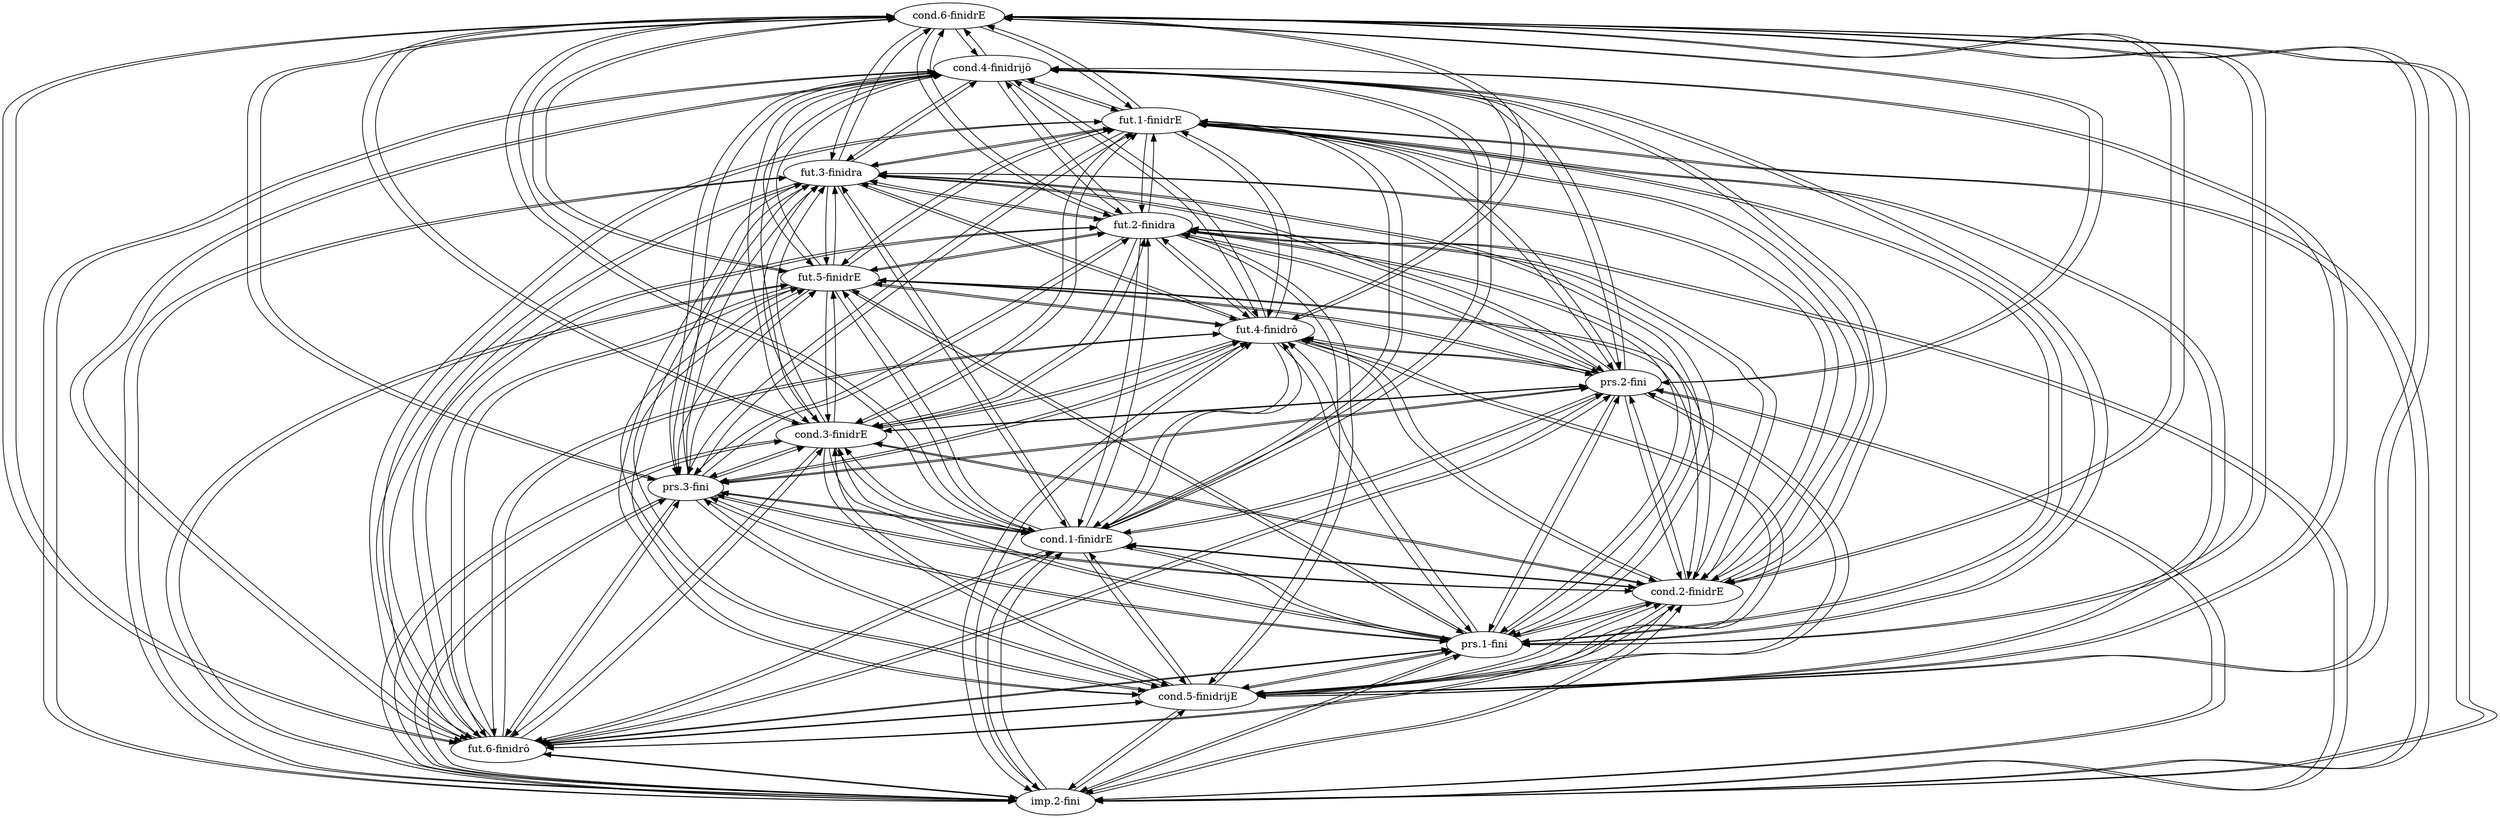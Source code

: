 strict digraph G {
"cond.6-finidrE" [weight="0.04"];
"cond.4-finidrijô" [weight="0.05"];
"imp.2-fini" [weight="0.28"];
"fut.6-finidrô" [weight="0.04"];
"cond.5-finidrijE" [weight="0.05"];
"prs.1-fini" [weight="0.28"];
"cond.2-finidrE" [weight="0.04"];
"cond.1-finidrE" [weight="0.04"];
"prs.3-fini" [weight="0.46"];
"cond.3-finidrE" [weight="0.04"];
"prs.2-fini" [weight="0.46"];
"fut.4-finidrô" [weight="0.04"];
"fut.5-finidrE" [weight="0.04"];
"fut.2-finidra" [weight="0.04"];
"fut.3-finidra" [weight="0.04"];
"fut.1-finidrE" [weight="0.04"];
"cond.6-finidrE" -> "cond.4-finidrijô"  [weight="1.0"];
"cond.6-finidrE" -> "imp.2-fini"  [weight="1.0"];
"cond.6-finidrE" -> "fut.1-finidrE"  [weight="1.0"];
"cond.6-finidrE" -> "fut.6-finidrô"  [weight="1.0"];
"cond.6-finidrE" -> "cond.5-finidrijE"  [weight="1.0"];
"cond.6-finidrE" -> "prs.1-fini"  [weight="1.0"];
"cond.6-finidrE" -> "cond.2-finidrE"  [weight="1.0"];
"cond.6-finidrE" -> "cond.1-finidrE"  [weight="1.0"];
"cond.6-finidrE" -> "prs.3-fini"  [weight="1.0"];
"cond.6-finidrE" -> "prs.2-fini"  [weight="1.0"];
"cond.6-finidrE" -> "fut.4-finidrô"  [weight="1.0"];
"cond.6-finidrE" -> "fut.5-finidrE"  [weight="1.0"];
"cond.6-finidrE" -> "fut.2-finidra"  [weight="1.0"];
"cond.6-finidrE" -> "fut.3-finidra"  [weight="1.0"];
"cond.6-finidrE" -> "cond.3-finidrE"  [weight="1.0"];
"cond.4-finidrijô" -> "cond.6-finidrE"  [weight="1.0"];
"cond.4-finidrijô" -> "imp.2-fini"  [weight="1.0"];
"cond.4-finidrijô" -> "fut.1-finidrE"  [weight="1.0"];
"cond.4-finidrijô" -> "fut.6-finidrô"  [weight="1.0"];
"cond.4-finidrijô" -> "cond.5-finidrijE"  [weight="1.0"];
"cond.4-finidrijô" -> "prs.1-fini"  [weight="1.0"];
"cond.4-finidrijô" -> "cond.2-finidrE"  [weight="1.0"];
"cond.4-finidrijô" -> "cond.1-finidrE"  [weight="1.0"];
"cond.4-finidrijô" -> "prs.3-fini"  [weight="1.0"];
"cond.4-finidrijô" -> "prs.2-fini"  [weight="1.0"];
"cond.4-finidrijô" -> "fut.4-finidrô"  [weight="1.0"];
"cond.4-finidrijô" -> "fut.5-finidrE"  [weight="1.0"];
"cond.4-finidrijô" -> "fut.2-finidra"  [weight="1.0"];
"cond.4-finidrijô" -> "fut.3-finidra"  [weight="1.0"];
"cond.4-finidrijô" -> "cond.3-finidrE"  [weight="1.0"];
"imp.2-fini" -> "cond.6-finidrE"  [weight="0.02"];
"imp.2-fini" -> "cond.4-finidrijô"  [weight="0.02"];
"imp.2-fini" -> "fut.1-finidrE"  [weight="0.02"];
"imp.2-fini" -> "fut.6-finidrô"  [weight="0.02"];
"imp.2-fini" -> "cond.5-finidrijE"  [weight="0.02"];
"imp.2-fini" -> "prs.1-fini"  [weight="1.0"];
"imp.2-fini" -> "cond.2-finidrE"  [weight="0.02"];
"imp.2-fini" -> "cond.1-finidrE"  [weight="0.02"];
"imp.2-fini" -> "prs.3-fini"  [weight="1.0"];
"imp.2-fini" -> "prs.2-fini"  [weight="1.0"];
"imp.2-fini" -> "fut.4-finidrô"  [weight="0.02"];
"imp.2-fini" -> "fut.5-finidrE"  [weight="0.02"];
"imp.2-fini" -> "fut.2-finidra"  [weight="0.02"];
"imp.2-fini" -> "fut.3-finidra"  [weight="0.02"];
"imp.2-fini" -> "cond.3-finidrE"  [weight="0.02"];
"fut.1-finidrE" -> "cond.6-finidrE"  [weight="1.0"];
"fut.1-finidrE" -> "cond.4-finidrijô"  [weight="1.0"];
"fut.1-finidrE" -> "imp.2-fini"  [weight="1.0"];
"fut.1-finidrE" -> "fut.6-finidrô"  [weight="1.0"];
"fut.1-finidrE" -> "cond.5-finidrijE"  [weight="1.0"];
"fut.1-finidrE" -> "prs.1-fini"  [weight="1.0"];
"fut.1-finidrE" -> "cond.2-finidrE"  [weight="1.0"];
"fut.1-finidrE" -> "cond.1-finidrE"  [weight="1.0"];
"fut.1-finidrE" -> "prs.3-fini"  [weight="1.0"];
"fut.1-finidrE" -> "prs.2-fini"  [weight="1.0"];
"fut.1-finidrE" -> "fut.4-finidrô"  [weight="1.0"];
"fut.1-finidrE" -> "fut.5-finidrE"  [weight="1.0"];
"fut.1-finidrE" -> "fut.2-finidra"  [weight="1.0"];
"fut.1-finidrE" -> "fut.3-finidra"  [weight="1.0"];
"fut.1-finidrE" -> "cond.3-finidrE"  [weight="1.0"];
"fut.6-finidrô" -> "cond.6-finidrE"  [weight="1.0"];
"fut.6-finidrô" -> "cond.4-finidrijô"  [weight="1.0"];
"fut.6-finidrô" -> "imp.2-fini"  [weight="1.0"];
"fut.6-finidrô" -> "fut.1-finidrE"  [weight="1.0"];
"fut.6-finidrô" -> "cond.5-finidrijE"  [weight="1.0"];
"fut.6-finidrô" -> "prs.1-fini"  [weight="1.0"];
"fut.6-finidrô" -> "cond.2-finidrE"  [weight="1.0"];
"fut.6-finidrô" -> "cond.1-finidrE"  [weight="1.0"];
"fut.6-finidrô" -> "prs.3-fini"  [weight="1.0"];
"fut.6-finidrô" -> "prs.2-fini"  [weight="1.0"];
"fut.6-finidrô" -> "fut.4-finidrô"  [weight="1.0"];
"fut.6-finidrô" -> "fut.5-finidrE"  [weight="1.0"];
"fut.6-finidrô" -> "fut.2-finidra"  [weight="1.0"];
"fut.6-finidrô" -> "fut.3-finidra"  [weight="1.0"];
"fut.6-finidrô" -> "cond.3-finidrE"  [weight="1.0"];
"cond.5-finidrijE" -> "cond.6-finidrE"  [weight="1.0"];
"cond.5-finidrijE" -> "cond.4-finidrijô"  [weight="1.0"];
"cond.5-finidrijE" -> "imp.2-fini"  [weight="1.0"];
"cond.5-finidrijE" -> "fut.1-finidrE"  [weight="1.0"];
"cond.5-finidrijE" -> "fut.6-finidrô"  [weight="1.0"];
"cond.5-finidrijE" -> "prs.1-fini"  [weight="1.0"];
"cond.5-finidrijE" -> "cond.2-finidrE"  [weight="1.0"];
"cond.5-finidrijE" -> "cond.1-finidrE"  [weight="1.0"];
"cond.5-finidrijE" -> "prs.3-fini"  [weight="1.0"];
"cond.5-finidrijE" -> "prs.2-fini"  [weight="1.0"];
"cond.5-finidrijE" -> "fut.4-finidrô"  [weight="1.0"];
"cond.5-finidrijE" -> "fut.5-finidrE"  [weight="1.0"];
"cond.5-finidrijE" -> "fut.2-finidra"  [weight="1.0"];
"cond.5-finidrijE" -> "fut.3-finidra"  [weight="1.0"];
"cond.5-finidrijE" -> "cond.3-finidrE"  [weight="1.0"];
"prs.1-fini" -> "cond.6-finidrE"  [weight="0.02"];
"prs.1-fini" -> "cond.4-finidrijô"  [weight="0.02"];
"prs.1-fini" -> "imp.2-fini"  [weight="1.0"];
"prs.1-fini" -> "fut.1-finidrE"  [weight="0.02"];
"prs.1-fini" -> "fut.6-finidrô"  [weight="0.02"];
"prs.1-fini" -> "cond.5-finidrijE"  [weight="0.02"];
"prs.1-fini" -> "cond.2-finidrE"  [weight="0.02"];
"prs.1-fini" -> "cond.1-finidrE"  [weight="0.02"];
"prs.1-fini" -> "prs.3-fini"  [weight="1.0"];
"prs.1-fini" -> "prs.2-fini"  [weight="1.0"];
"prs.1-fini" -> "fut.4-finidrô"  [weight="0.02"];
"prs.1-fini" -> "fut.5-finidrE"  [weight="0.02"];
"prs.1-fini" -> "fut.2-finidra"  [weight="0.02"];
"prs.1-fini" -> "fut.3-finidra"  [weight="0.02"];
"prs.1-fini" -> "cond.3-finidrE"  [weight="0.02"];
"cond.2-finidrE" -> "cond.6-finidrE"  [weight="1.0"];
"cond.2-finidrE" -> "cond.4-finidrijô"  [weight="1.0"];
"cond.2-finidrE" -> "imp.2-fini"  [weight="1.0"];
"cond.2-finidrE" -> "fut.1-finidrE"  [weight="1.0"];
"cond.2-finidrE" -> "fut.6-finidrô"  [weight="1.0"];
"cond.2-finidrE" -> "cond.5-finidrijE"  [weight="1.0"];
"cond.2-finidrE" -> "prs.1-fini"  [weight="1.0"];
"cond.2-finidrE" -> "cond.1-finidrE"  [weight="1.0"];
"cond.2-finidrE" -> "prs.3-fini"  [weight="1.0"];
"cond.2-finidrE" -> "prs.2-fini"  [weight="1.0"];
"cond.2-finidrE" -> "fut.4-finidrô"  [weight="1.0"];
"cond.2-finidrE" -> "fut.5-finidrE"  [weight="1.0"];
"cond.2-finidrE" -> "fut.2-finidra"  [weight="1.0"];
"cond.2-finidrE" -> "fut.3-finidra"  [weight="1.0"];
"cond.2-finidrE" -> "cond.3-finidrE"  [weight="1.0"];
"cond.1-finidrE" -> "cond.6-finidrE"  [weight="1.0"];
"cond.1-finidrE" -> "cond.4-finidrijô"  [weight="1.0"];
"cond.1-finidrE" -> "imp.2-fini"  [weight="1.0"];
"cond.1-finidrE" -> "fut.1-finidrE"  [weight="1.0"];
"cond.1-finidrE" -> "fut.6-finidrô"  [weight="1.0"];
"cond.1-finidrE" -> "cond.5-finidrijE"  [weight="1.0"];
"cond.1-finidrE" -> "prs.1-fini"  [weight="1.0"];
"cond.1-finidrE" -> "cond.2-finidrE"  [weight="1.0"];
"cond.1-finidrE" -> "prs.3-fini"  [weight="1.0"];
"cond.1-finidrE" -> "prs.2-fini"  [weight="1.0"];
"cond.1-finidrE" -> "fut.4-finidrô"  [weight="1.0"];
"cond.1-finidrE" -> "fut.5-finidrE"  [weight="1.0"];
"cond.1-finidrE" -> "fut.2-finidra"  [weight="1.0"];
"cond.1-finidrE" -> "fut.3-finidra"  [weight="1.0"];
"cond.1-finidrE" -> "cond.3-finidrE"  [weight="1.0"];
"prs.3-fini" -> "cond.6-finidrE"  [weight="0.02"];
"prs.3-fini" -> "cond.4-finidrijô"  [weight="0.02"];
"prs.3-fini" -> "imp.2-fini"  [weight="1.0"];
"prs.3-fini" -> "fut.1-finidrE"  [weight="0.02"];
"prs.3-fini" -> "fut.6-finidrô"  [weight="0.02"];
"prs.3-fini" -> "cond.5-finidrijE"  [weight="0.02"];
"prs.3-fini" -> "prs.1-fini"  [weight="1.0"];
"prs.3-fini" -> "cond.2-finidrE"  [weight="0.02"];
"prs.3-fini" -> "cond.1-finidrE"  [weight="0.02"];
"prs.3-fini" -> "prs.2-fini"  [weight="1.0"];
"prs.3-fini" -> "fut.4-finidrô"  [weight="0.02"];
"prs.3-fini" -> "fut.5-finidrE"  [weight="0.02"];
"prs.3-fini" -> "fut.2-finidra"  [weight="0.02"];
"prs.3-fini" -> "fut.3-finidra"  [weight="0.02"];
"prs.3-fini" -> "cond.3-finidrE"  [weight="0.02"];
"prs.2-fini" -> "cond.6-finidrE"  [weight="0.02"];
"prs.2-fini" -> "cond.4-finidrijô"  [weight="0.02"];
"prs.2-fini" -> "imp.2-fini"  [weight="1.0"];
"prs.2-fini" -> "fut.1-finidrE"  [weight="0.02"];
"prs.2-fini" -> "fut.6-finidrô"  [weight="0.02"];
"prs.2-fini" -> "cond.5-finidrijE"  [weight="0.02"];
"prs.2-fini" -> "prs.1-fini"  [weight="1.0"];
"prs.2-fini" -> "cond.2-finidrE"  [weight="0.02"];
"prs.2-fini" -> "cond.1-finidrE"  [weight="0.02"];
"prs.2-fini" -> "prs.3-fini"  [weight="1.0"];
"prs.2-fini" -> "fut.4-finidrô"  [weight="0.02"];
"prs.2-fini" -> "fut.5-finidrE"  [weight="0.02"];
"prs.2-fini" -> "fut.2-finidra"  [weight="0.02"];
"prs.2-fini" -> "fut.3-finidra"  [weight="0.02"];
"prs.2-fini" -> "cond.3-finidrE"  [weight="0.02"];
"fut.4-finidrô" -> "cond.6-finidrE"  [weight="1.0"];
"fut.4-finidrô" -> "cond.4-finidrijô"  [weight="1.0"];
"fut.4-finidrô" -> "imp.2-fini"  [weight="1.0"];
"fut.4-finidrô" -> "fut.1-finidrE"  [weight="1.0"];
"fut.4-finidrô" -> "fut.6-finidrô"  [weight="1.0"];
"fut.4-finidrô" -> "cond.5-finidrijE"  [weight="1.0"];
"fut.4-finidrô" -> "prs.1-fini"  [weight="1.0"];
"fut.4-finidrô" -> "cond.2-finidrE"  [weight="1.0"];
"fut.4-finidrô" -> "cond.1-finidrE"  [weight="1.0"];
"fut.4-finidrô" -> "prs.3-fini"  [weight="1.0"];
"fut.4-finidrô" -> "prs.2-fini"  [weight="1.0"];
"fut.4-finidrô" -> "fut.5-finidrE"  [weight="1.0"];
"fut.4-finidrô" -> "fut.2-finidra"  [weight="1.0"];
"fut.4-finidrô" -> "fut.3-finidra"  [weight="1.0"];
"fut.4-finidrô" -> "cond.3-finidrE"  [weight="1.0"];
"fut.5-finidrE" -> "cond.6-finidrE"  [weight="1.0"];
"fut.5-finidrE" -> "cond.4-finidrijô"  [weight="1.0"];
"fut.5-finidrE" -> "imp.2-fini"  [weight="1.0"];
"fut.5-finidrE" -> "fut.6-finidrô"  [weight="1.0"];
"fut.5-finidrE" -> "cond.5-finidrijE"  [weight="1.0"];
"fut.5-finidrE" -> "prs.1-fini"  [weight="1.0"];
"fut.5-finidrE" -> "cond.2-finidrE"  [weight="1.0"];
"fut.5-finidrE" -> "cond.1-finidrE"  [weight="1.0"];
"fut.5-finidrE" -> "prs.3-fini"  [weight="1.0"];
"fut.5-finidrE" -> "prs.2-fini"  [weight="1.0"];
"fut.5-finidrE" -> "fut.4-finidrô"  [weight="1.0"];
"fut.5-finidrE" -> "fut.1-finidrE"  [weight="1.0"];
"fut.5-finidrE" -> "fut.2-finidra"  [weight="1.0"];
"fut.5-finidrE" -> "fut.3-finidra"  [weight="1.0"];
"fut.5-finidrE" -> "cond.3-finidrE"  [weight="1.0"];
"fut.2-finidra" -> "cond.6-finidrE"  [weight="1.0"];
"fut.2-finidra" -> "cond.4-finidrijô"  [weight="1.0"];
"fut.2-finidra" -> "imp.2-fini"  [weight="1.0"];
"fut.2-finidra" -> "fut.1-finidrE"  [weight="1.0"];
"fut.2-finidra" -> "fut.6-finidrô"  [weight="1.0"];
"fut.2-finidra" -> "cond.5-finidrijE"  [weight="1.0"];
"fut.2-finidra" -> "prs.1-fini"  [weight="1.0"];
"fut.2-finidra" -> "cond.2-finidrE"  [weight="1.0"];
"fut.2-finidra" -> "cond.1-finidrE"  [weight="1.0"];
"fut.2-finidra" -> "prs.3-fini"  [weight="1.0"];
"fut.2-finidra" -> "prs.2-fini"  [weight="1.0"];
"fut.2-finidra" -> "fut.4-finidrô"  [weight="1.0"];
"fut.2-finidra" -> "fut.5-finidrE"  [weight="1.0"];
"fut.2-finidra" -> "fut.3-finidra"  [weight="1.0"];
"fut.2-finidra" -> "cond.3-finidrE"  [weight="1.0"];
"fut.3-finidra" -> "cond.6-finidrE"  [weight="1.0"];
"fut.3-finidra" -> "cond.4-finidrijô"  [weight="1.0"];
"fut.3-finidra" -> "imp.2-fini"  [weight="1.0"];
"fut.3-finidra" -> "fut.1-finidrE"  [weight="1.0"];
"fut.3-finidra" -> "fut.6-finidrô"  [weight="1.0"];
"fut.3-finidra" -> "cond.5-finidrijE"  [weight="1.0"];
"fut.3-finidra" -> "prs.1-fini"  [weight="1.0"];
"fut.3-finidra" -> "cond.2-finidrE"  [weight="1.0"];
"fut.3-finidra" -> "cond.1-finidrE"  [weight="1.0"];
"fut.3-finidra" -> "prs.3-fini"  [weight="1.0"];
"fut.3-finidra" -> "prs.2-fini"  [weight="1.0"];
"fut.3-finidra" -> "fut.4-finidrô"  [weight="1.0"];
"fut.3-finidra" -> "fut.5-finidrE"  [weight="1.0"];
"fut.3-finidra" -> "fut.2-finidra"  [weight="1.0"];
"fut.3-finidra" -> "cond.3-finidrE"  [weight="1.0"];
"cond.3-finidrE" -> "cond.6-finidrE"  [weight="1.0"];
"cond.3-finidrE" -> "cond.4-finidrijô"  [weight="1.0"];
"cond.3-finidrE" -> "imp.2-fini"  [weight="1.0"];
"cond.3-finidrE" -> "fut.6-finidrô"  [weight="1.0"];
"cond.3-finidrE" -> "cond.5-finidrijE"  [weight="1.0"];
"cond.3-finidrE" -> "prs.1-fini"  [weight="1.0"];
"cond.3-finidrE" -> "cond.2-finidrE"  [weight="1.0"];
"cond.3-finidrE" -> "cond.1-finidrE"  [weight="1.0"];
"cond.3-finidrE" -> "prs.3-fini"  [weight="1.0"];
"cond.3-finidrE" -> "prs.2-fini"  [weight="1.0"];
"cond.3-finidrE" -> "fut.4-finidrô"  [weight="1.0"];
"cond.3-finidrE" -> "fut.5-finidrE"  [weight="1.0"];
"cond.3-finidrE" -> "fut.2-finidra"  [weight="1.0"];
"cond.3-finidrE" -> "fut.3-finidra"  [weight="1.0"];
"cond.3-finidrE" -> "fut.1-finidrE"  [weight="1.0"];
}
